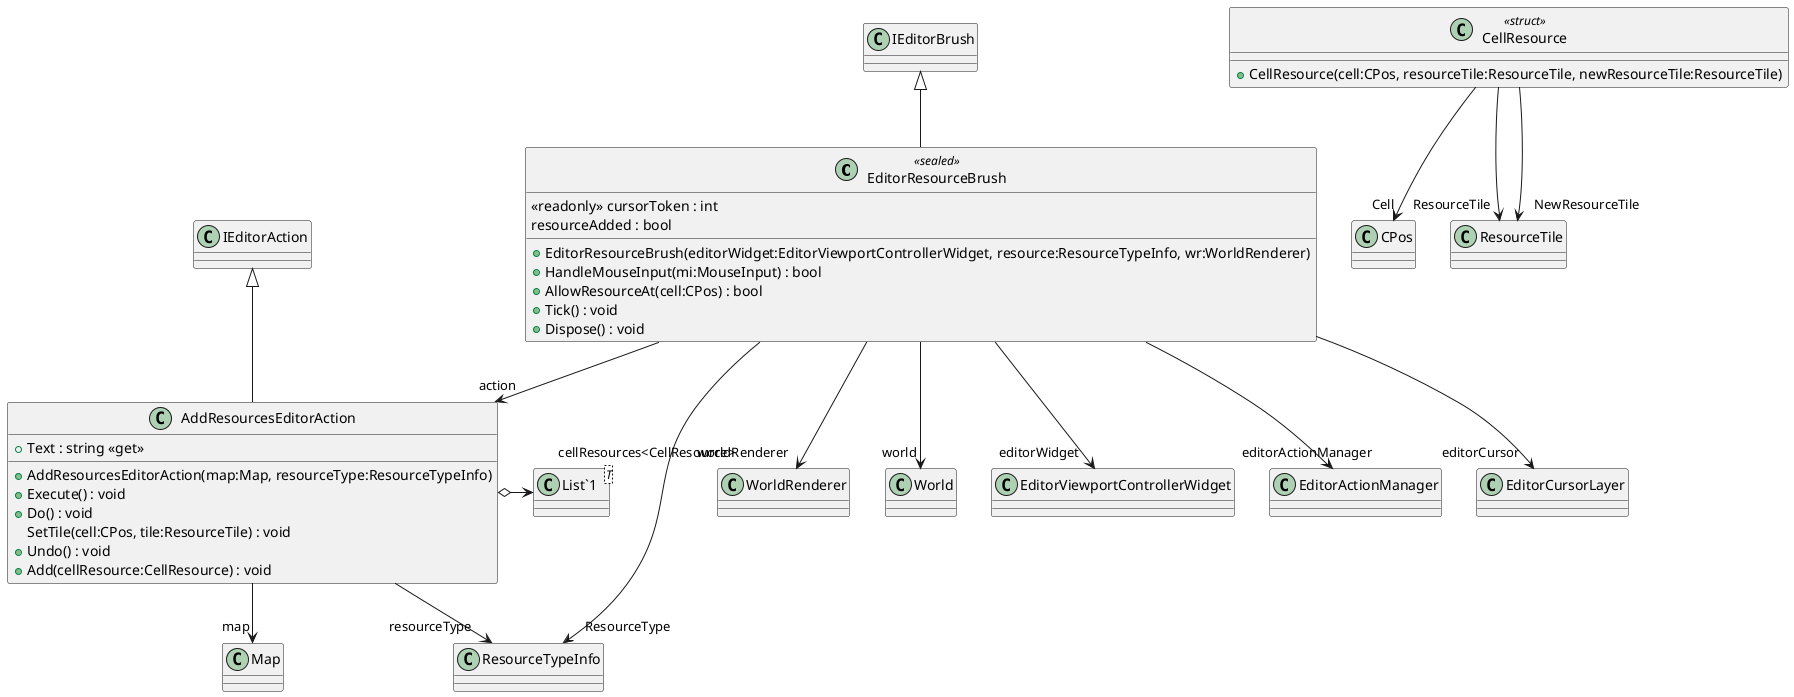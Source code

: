 @startuml
class EditorResourceBrush <<sealed>> {
    <<readonly>> cursorToken : int
    resourceAdded : bool
    + EditorResourceBrush(editorWidget:EditorViewportControllerWidget, resource:ResourceTypeInfo, wr:WorldRenderer)
    + HandleMouseInput(mi:MouseInput) : bool
    + AllowResourceAt(cell:CPos) : bool
    + Tick() : void
    + Dispose() : void
}
class CellResource <<struct>> {
    + CellResource(cell:CPos, resourceTile:ResourceTile, newResourceTile:ResourceTile)
}
class AddResourcesEditorAction {
    + Text : string <<get>>
    + AddResourcesEditorAction(map:Map, resourceType:ResourceTypeInfo)
    + Execute() : void
    + Do() : void
    SetTile(cell:CPos, tile:ResourceTile) : void
    + Undo() : void
    + Add(cellResource:CellResource) : void
}
class "List`1"<T> {
}
IEditorBrush <|-- EditorResourceBrush
EditorResourceBrush --> "ResourceType" ResourceTypeInfo
EditorResourceBrush --> "worldRenderer" WorldRenderer
EditorResourceBrush --> "world" World
EditorResourceBrush --> "editorWidget" EditorViewportControllerWidget
EditorResourceBrush --> "editorActionManager" EditorActionManager
EditorResourceBrush --> "editorCursor" EditorCursorLayer
EditorResourceBrush --> "action" AddResourcesEditorAction
CellResource --> "Cell" CPos
CellResource --> "ResourceTile" ResourceTile
CellResource --> "NewResourceTile" ResourceTile
IEditorAction <|-- AddResourcesEditorAction
AddResourcesEditorAction --> "map" Map
AddResourcesEditorAction --> "resourceType" ResourceTypeInfo
AddResourcesEditorAction o-> "cellResources<CellResource>" "List`1"
@enduml
